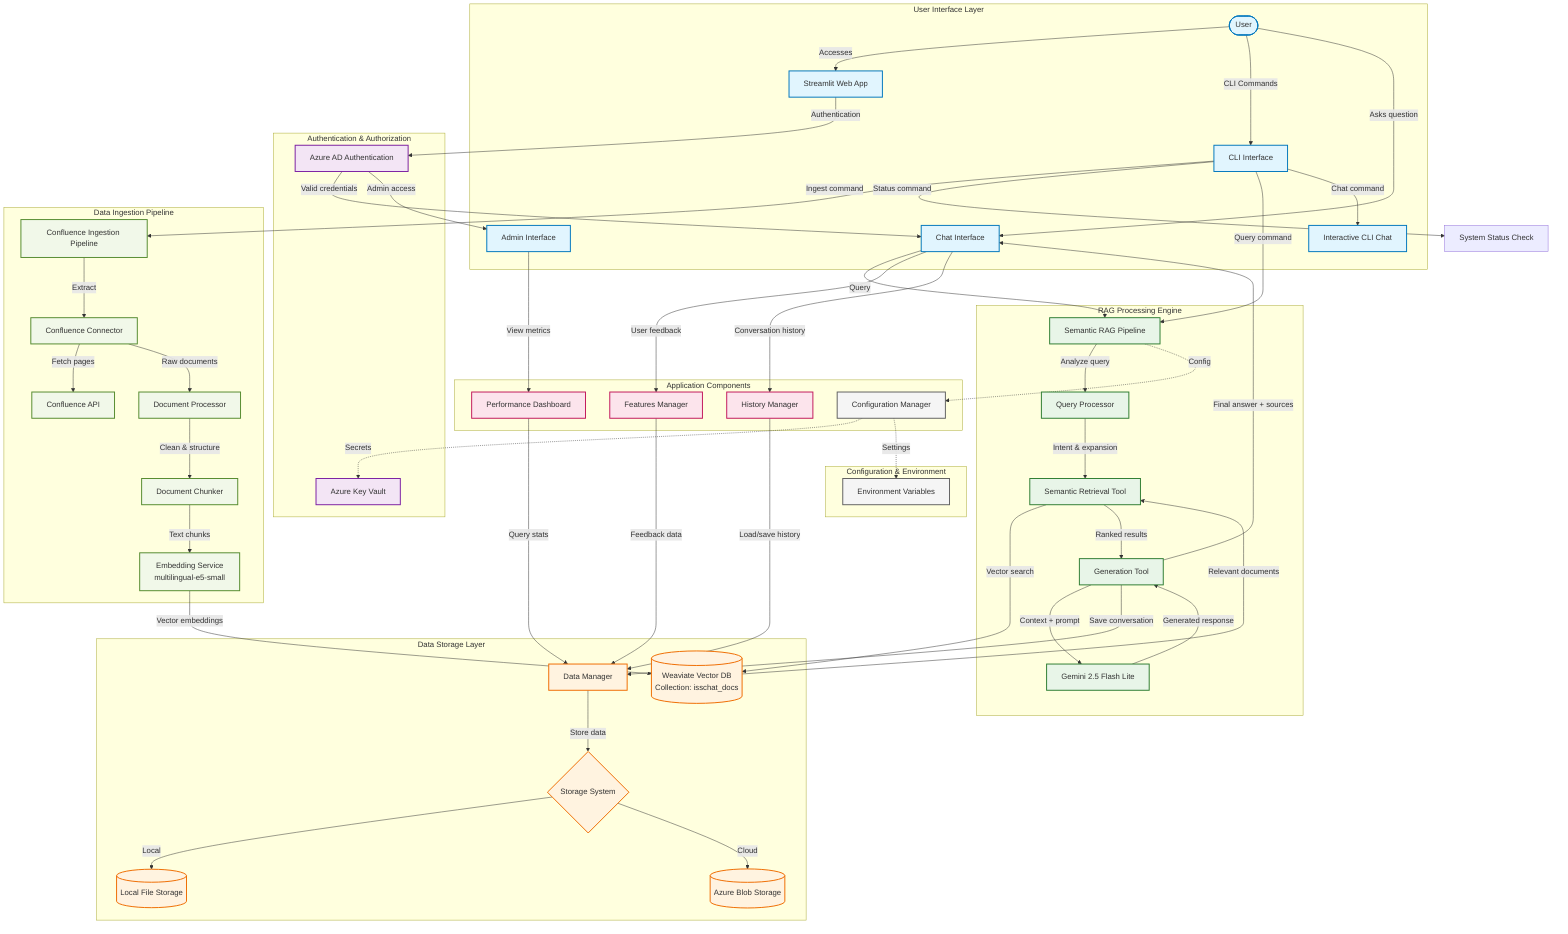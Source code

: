 graph TD
    %% Users and Interface
    User([User]) -->|Accesses| WebApp[Streamlit Web App]
    User -->|CLI Commands| CLI[CLI Interface]
    
    %% Authentication Flow
    WebApp -->|Authentication| AzureAuth[Azure AD Authentication]
    AzureAuth -->|Valid credentials| ChatInterface[Chat Interface]
    AzureAuth -->|Admin access| AdminInterface[Admin Interface]
    
    %% Main Chat Flow
    User -->|Asks question| ChatInterface
    ChatInterface -->|Query| SemanticPipeline[Semantic RAG Pipeline]
    
    %% Semantic Processing Pipeline
    SemanticPipeline -->|Analyze query| QueryProcessor[Query Processor]
    QueryProcessor -->|Intent & expansion| SemanticRetrieval[Semantic Retrieval Tool]
    SemanticRetrieval -->|Vector search| WeaviateDB[(Weaviate Vector DB<br>Collection: isschat_docs)]
    WeaviateDB -->|Relevant documents| SemanticRetrieval
    SemanticRetrieval -->|Ranked results| GenerationTool[Generation Tool]
    GenerationTool -->|Context + prompt| LLM[Gemini 2.5 Flash Lite]
    LLM -->|Generated response| GenerationTool
    GenerationTool -->|Final answer + sources| ChatInterface
    
    %% Data Storage & Management
    GenerationTool -->|Save conversation| DataManager[Data Manager]
    DataManager -->|Store data| StorageSystem{Storage System}
    StorageSystem -->|Local| LocalStorage[(Local File Storage)]
    StorageSystem -->|Cloud| AzureStorage[(Azure Blob Storage)]
    
    %% Features & History
    ChatInterface -->|User feedback| FeaturesManager[Features Manager]
    ChatInterface -->|Conversation history| HistoryManager[History Manager]
    FeaturesManager -->|Feedback data| DataManager
    HistoryManager -->|Load/save history| DataManager
    
    %% CLI Operations
    CLI -->|Ingest command| IngestionPipeline[Confluence Ingestion Pipeline]
    CLI -->|Status command| StatusCheck[System Status Check]
    CLI -->|Query command| SemanticPipeline
    CLI -->|Chat command| InteractiveCLI[Interactive CLI Chat]
    
    %% Data Ingestion Flow
    IngestionPipeline -->|Extract| ConfluenceConnector[Confluence Connector]
    ConfluenceConnector -->|Fetch pages| ConfluenceAPI[Confluence API]
    ConfluenceConnector -->|Raw documents| DocumentProcessor[Document Processor]
    DocumentProcessor -->|Clean & structure| DocumentChunker[Document Chunker]
    DocumentChunker -->|Text chunks| EmbeddingService[Embedding Service<br>multilingual-e5-small]
    EmbeddingService -->|Vector embeddings| WeaviateDB
    
    %% Configuration & Secrets
    SemanticPipeline -.->|Config| ConfigManager[Configuration Manager]
    ConfigManager -.->|Secrets| KeyVault[Azure Key Vault]
    ConfigManager -.->|Settings| EnvFile[Environment Variables]
    
    %% Performance & Monitoring
    AdminInterface -->|View metrics| PerformanceDashboard[Performance Dashboard]
    PerformanceDashboard -->|Query stats| DataManager
    
    %% Subgraphs for organization
    subgraph "User Interface Layer"
        User
        WebApp
        CLI
        ChatInterface
        AdminInterface
        InteractiveCLI
    end
    
    subgraph "Authentication & Authorization"
        AzureAuth
        KeyVault
    end
    
    subgraph "RAG Processing Engine"
        SemanticPipeline
        QueryProcessor
        SemanticRetrieval
        GenerationTool
        LLM
    end
    
    subgraph "Data Storage Layer"
        WeaviateDB
        DataManager
        StorageSystem
        LocalStorage
        AzureStorage
    end
    
    subgraph "Application Components"
        FeaturesManager
        HistoryManager
        PerformanceDashboard
        ConfigManager
    end
    
    subgraph "Data Ingestion Pipeline"
        IngestionPipeline
        ConfluenceConnector
        ConfluenceAPI
        DocumentProcessor
        DocumentChunker
        EmbeddingService
    end
    
    subgraph "Configuration & Environment"
        ConfigManager
        KeyVault
        EnvFile
    end
    
    %% Styling
    classDef interface fill:#e1f5fe,stroke:#0277bd,stroke-width:2px
    classDef auth fill:#f3e5f5,stroke:#7b1fa2,stroke-width:2px
    classDef processing fill:#e8f5e8,stroke:#2e7d32,stroke-width:2px
    classDef storage fill:#fff3e0,stroke:#ef6c00,stroke-width:2px
    classDef components fill:#fce4ec,stroke:#c2185b,stroke-width:2px
    classDef ingestion fill:#f1f8e9,stroke:#558b2f,stroke-width:2px
    classDef config fill:#f5f5f5,stroke:#616161,stroke-width:2px
    
    class User,WebApp,CLI,ChatInterface,AdminInterface,InteractiveCLI interface
    class AzureAuth,KeyVault auth
    class SemanticPipeline,QueryProcessor,SemanticRetrieval,GenerationTool,LLM processing
    class WeaviateDB,DataManager,StorageSystem,LocalStorage,AzureStorage storage
    class FeaturesManager,HistoryManager,PerformanceDashboard components
    class IngestionPipeline,ConfluenceConnector,ConfluenceAPI,DocumentProcessor,DocumentChunker,EmbeddingService ingestion
    class ConfigManager,EnvFile config